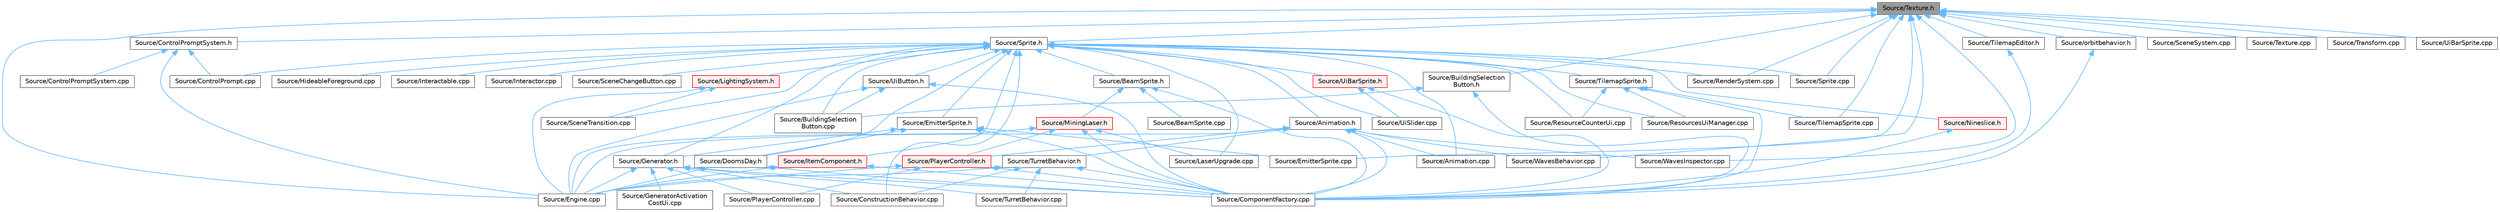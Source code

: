 digraph "Source/Texture.h"
{
 // LATEX_PDF_SIZE
  bgcolor="transparent";
  edge [fontname=Helvetica,fontsize=10,labelfontname=Helvetica,labelfontsize=10];
  node [fontname=Helvetica,fontsize=10,shape=box,height=0.2,width=0.4];
  Node1 [id="Node000001",label="Source/Texture.h",height=0.2,width=0.4,color="gray40", fillcolor="grey60", style="filled", fontcolor="black",tooltip="Header for the OpenGL texture wrapper."];
  Node1 -> Node2 [id="edge1_Node000001_Node000002",dir="back",color="steelblue1",style="solid",tooltip=" "];
  Node2 [id="Node000002",label="Source/BuildingSelection\lButton.h",height=0.2,width=0.4,color="grey40", fillcolor="white", style="filled",URL="$de/d78/BuildingSelectionButton_8h.html",tooltip="button that selects which building the ConstructionManager should place"];
  Node2 -> Node3 [id="edge2_Node000002_Node000003",dir="back",color="steelblue1",style="solid",tooltip=" "];
  Node3 [id="Node000003",label="Source/BuildingSelection\lButton.cpp",height=0.2,width=0.4,color="grey40", fillcolor="white", style="filled",URL="$db/d86/BuildingSelectionButton_8cpp.html",tooltip="button that selects which building the ConstructionManager should place"];
  Node2 -> Node4 [id="edge3_Node000002_Node000004",dir="back",color="steelblue1",style="solid",tooltip=" "];
  Node4 [id="Node000004",label="Source/ComponentFactory.cpp",height=0.2,width=0.4,color="grey40", fillcolor="white", style="filled",URL="$dc/def/ComponentFactory_8cpp.html",tooltip="Definitions for the component factory class."];
  Node1 -> Node5 [id="edge4_Node000001_Node000005",dir="back",color="steelblue1",style="solid",tooltip=" "];
  Node5 [id="Node000005",label="Source/ControlPromptSystem.h",height=0.2,width=0.4,color="grey40", fillcolor="white", style="filled",URL="$d5/db3/ControlPromptSystem_8h.html",tooltip="System that displays ControlPrompts from Actions."];
  Node5 -> Node6 [id="edge5_Node000005_Node000006",dir="back",color="steelblue1",style="solid",tooltip=" "];
  Node6 [id="Node000006",label="Source/ControlPrompt.cpp",height=0.2,width=0.4,color="grey40", fillcolor="white", style="filled",URL="$d2/d66/ControlPrompt_8cpp.html",tooltip="Displays a control prompt for an ActionReference."];
  Node5 -> Node7 [id="edge6_Node000005_Node000007",dir="back",color="steelblue1",style="solid",tooltip=" "];
  Node7 [id="Node000007",label="Source/ControlPromptSystem.cpp",height=0.2,width=0.4,color="grey40", fillcolor="white", style="filled",URL="$dd/d99/ControlPromptSystem_8cpp.html",tooltip="System that displays ControlPrompts from Actions."];
  Node5 -> Node8 [id="edge7_Node000005_Node000008",dir="back",color="steelblue1",style="solid",tooltip=" "];
  Node8 [id="Node000008",label="Source/Engine.cpp",height=0.2,width=0.4,color="grey40", fillcolor="white", style="filled",URL="$d6/d0c/Engine_8cpp.html",tooltip="Engine class."];
  Node1 -> Node9 [id="edge8_Node000001_Node000009",dir="back",color="steelblue1",style="solid",tooltip=" "];
  Node9 [id="Node000009",label="Source/EmitterSprite.cpp",height=0.2,width=0.4,color="grey40", fillcolor="white", style="filled",URL="$d7/de7/EmitterSprite_8cpp.html",tooltip="Renders particles using data from SSBO."];
  Node1 -> Node8 [id="edge9_Node000001_Node000008",dir="back",color="steelblue1",style="solid",tooltip=" "];
  Node1 -> Node10 [id="edge10_Node000001_Node000010",dir="back",color="steelblue1",style="solid",tooltip=" "];
  Node10 [id="Node000010",label="Source/RenderSystem.cpp",height=0.2,width=0.4,color="grey40", fillcolor="white", style="filled",URL="$db/daa/RenderSystem_8cpp.html",tooltip="System responsible for drawing sprites and basic shapes."];
  Node1 -> Node11 [id="edge11_Node000001_Node000011",dir="back",color="steelblue1",style="solid",tooltip=" "];
  Node11 [id="Node000011",label="Source/SceneSystem.cpp",height=0.2,width=0.4,color="grey40", fillcolor="white", style="filled",URL="$df/dce/SceneSystem_8cpp.html",tooltip="handles the process of resetting and changing scenes"];
  Node1 -> Node12 [id="edge12_Node000001_Node000012",dir="back",color="steelblue1",style="solid",tooltip=" "];
  Node12 [id="Node000012",label="Source/Sprite.cpp",height=0.2,width=0.4,color="grey40", fillcolor="white", style="filled",URL="$d0/dff/Sprite_8cpp.html",tooltip="Implementation of Sprite component."];
  Node1 -> Node13 [id="edge13_Node000001_Node000013",dir="back",color="steelblue1",style="solid",tooltip=" "];
  Node13 [id="Node000013",label="Source/Sprite.h",height=0.2,width=0.4,color="grey40", fillcolor="white", style="filled",URL="$d7/d31/Sprite_8h_source.html",tooltip=" "];
  Node13 -> Node14 [id="edge14_Node000013_Node000014",dir="back",color="steelblue1",style="solid",tooltip=" "];
  Node14 [id="Node000014",label="Source/Animation.cpp",height=0.2,width=0.4,color="grey40", fillcolor="white", style="filled",URL="$d3/da9/Animation_8cpp.html",tooltip="animation component implimentation"];
  Node13 -> Node15 [id="edge15_Node000013_Node000015",dir="back",color="steelblue1",style="solid",tooltip=" "];
  Node15 [id="Node000015",label="Source/Animation.h",height=0.2,width=0.4,color="grey40", fillcolor="white", style="filled",URL="$d2/d76/Animation_8h.html",tooltip="animation component class"];
  Node15 -> Node14 [id="edge16_Node000015_Node000014",dir="back",color="steelblue1",style="solid",tooltip=" "];
  Node15 -> Node4 [id="edge17_Node000015_Node000004",dir="back",color="steelblue1",style="solid",tooltip=" "];
  Node15 -> Node8 [id="edge18_Node000015_Node000008",dir="back",color="steelblue1",style="solid",tooltip=" "];
  Node15 -> Node16 [id="edge19_Node000015_Node000016",dir="back",color="steelblue1",style="solid",tooltip=" "];
  Node16 [id="Node000016",label="Source/PlayerController.h",height=0.2,width=0.4,color="red", fillcolor="#FFF0F0", style="filled",URL="$db/db4/PlayerController_8h.html",tooltip="PlayerController Behaviour Class."];
  Node16 -> Node4 [id="edge20_Node000016_Node000004",dir="back",color="steelblue1",style="solid",tooltip=" "];
  Node16 -> Node8 [id="edge21_Node000016_Node000008",dir="back",color="steelblue1",style="solid",tooltip=" "];
  Node16 -> Node19 [id="edge22_Node000016_Node000019",dir="back",color="steelblue1",style="solid",tooltip=" "];
  Node19 [id="Node000019",label="Source/PlayerController.cpp",height=0.2,width=0.4,color="grey40", fillcolor="white", style="filled",URL="$d3/d7e/PlayerController_8cpp.html",tooltip="PlayerController Behaviour Class."];
  Node15 -> Node20 [id="edge23_Node000015_Node000020",dir="back",color="steelblue1",style="solid",tooltip=" "];
  Node20 [id="Node000020",label="Source/TurretBehavior.h",height=0.2,width=0.4,color="grey40", fillcolor="white", style="filled",URL="$dc/df7/TurretBehavior_8h_source.html",tooltip=" "];
  Node20 -> Node4 [id="edge24_Node000020_Node000004",dir="back",color="steelblue1",style="solid",tooltip=" "];
  Node20 -> Node21 [id="edge25_Node000020_Node000021",dir="back",color="steelblue1",style="solid",tooltip=" "];
  Node21 [id="Node000021",label="Source/ConstructionBehavior.cpp",height=0.2,width=0.4,color="grey40", fillcolor="white", style="filled",URL="$d7/ded/ConstructionBehavior_8cpp.html",tooltip="handles the construction of towers and modification of terrain"];
  Node20 -> Node8 [id="edge26_Node000020_Node000008",dir="back",color="steelblue1",style="solid",tooltip=" "];
  Node20 -> Node22 [id="edge27_Node000020_Node000022",dir="back",color="steelblue1",style="solid",tooltip=" "];
  Node22 [id="Node000022",label="Source/TurretBehavior.cpp",height=0.2,width=0.4,color="grey40", fillcolor="white", style="filled",URL="$dc/d0a/TurretBehavior_8cpp.html",tooltip="Behavior Compenent for Basic Turret"];
  Node15 -> Node23 [id="edge28_Node000015_Node000023",dir="back",color="steelblue1",style="solid",tooltip=" "];
  Node23 [id="Node000023",label="Source/WavesBehavior.cpp",height=0.2,width=0.4,color="grey40", fillcolor="white", style="filled",URL="$db/d72/WavesBehavior_8cpp.html",tooltip="Definitions for wave and spawning behavior."];
  Node15 -> Node24 [id="edge29_Node000015_Node000024",dir="back",color="steelblue1",style="solid",tooltip=" "];
  Node24 [id="Node000024",label="Source/WavesInspector.cpp",height=0.2,width=0.4,color="grey40", fillcolor="white", style="filled",URL="$d2/d6b/WavesInspector_8cpp.html",tooltip="Definitions for wave and spawning editing in game."];
  Node13 -> Node25 [id="edge30_Node000013_Node000025",dir="back",color="steelblue1",style="solid",tooltip=" "];
  Node25 [id="Node000025",label="Source/BeamSprite.h",height=0.2,width=0.4,color="grey40", fillcolor="white", style="filled",URL="$d3/d14/BeamSprite_8h.html",tooltip="Sprite that renders a beam with a scrollable texture."];
  Node25 -> Node26 [id="edge31_Node000025_Node000026",dir="back",color="steelblue1",style="solid",tooltip=" "];
  Node26 [id="Node000026",label="Source/BeamSprite.cpp",height=0.2,width=0.4,color="grey40", fillcolor="white", style="filled",URL="$d3/d8c/BeamSprite_8cpp.html",tooltip="Sprite that renders a beam with a scrollable texture."];
  Node25 -> Node4 [id="edge32_Node000025_Node000004",dir="back",color="steelblue1",style="solid",tooltip=" "];
  Node25 -> Node27 [id="edge33_Node000025_Node000027",dir="back",color="steelblue1",style="solid",tooltip=" "];
  Node27 [id="Node000027",label="Source/MiningLaser.h",height=0.2,width=0.4,color="red", fillcolor="#FFF0F0", style="filled",URL="$da/d13/MiningLaser_8h.html",tooltip="Digging laser controllable by an entity."];
  Node27 -> Node4 [id="edge34_Node000027_Node000004",dir="back",color="steelblue1",style="solid",tooltip=" "];
  Node27 -> Node8 [id="edge35_Node000027_Node000008",dir="back",color="steelblue1",style="solid",tooltip=" "];
  Node27 -> Node28 [id="edge36_Node000027_Node000028",dir="back",color="steelblue1",style="solid",tooltip=" "];
  Node28 [id="Node000028",label="Source/LaserUpgrade.cpp",height=0.2,width=0.4,color="grey40", fillcolor="white", style="filled",URL="$df/db1/LaserUpgrade_8cpp.html",tooltip="collectable upgrade to the player's MiningLaser"];
  Node27 -> Node16 [id="edge37_Node000027_Node000016",dir="back",color="steelblue1",style="solid",tooltip=" "];
  Node13 -> Node3 [id="edge38_Node000013_Node000003",dir="back",color="steelblue1",style="solid",tooltip=" "];
  Node13 -> Node21 [id="edge39_Node000013_Node000021",dir="back",color="steelblue1",style="solid",tooltip=" "];
  Node13 -> Node6 [id="edge40_Node000013_Node000006",dir="back",color="steelblue1",style="solid",tooltip=" "];
  Node13 -> Node30 [id="edge41_Node000013_Node000030",dir="back",color="steelblue1",style="solid",tooltip=" "];
  Node30 [id="Node000030",label="Source/DoomsDay.h",height=0.2,width=0.4,color="grey40", fillcolor="white", style="filled",URL="$de/d36/DoomsDay_8h_source.html",tooltip=" "];
  Node30 -> Node4 [id="edge42_Node000030_Node000004",dir="back",color="steelblue1",style="solid",tooltip=" "];
  Node30 -> Node8 [id="edge43_Node000030_Node000008",dir="back",color="steelblue1",style="solid",tooltip=" "];
  Node13 -> Node31 [id="edge44_Node000013_Node000031",dir="back",color="steelblue1",style="solid",tooltip=" "];
  Node31 [id="Node000031",label="Source/EmitterSprite.h",height=0.2,width=0.4,color="grey40", fillcolor="white", style="filled",URL="$d3/d81/EmitterSprite_8h.html",tooltip="Renders particles using data from SSBO."];
  Node31 -> Node4 [id="edge45_Node000031_Node000004",dir="back",color="steelblue1",style="solid",tooltip=" "];
  Node31 -> Node30 [id="edge46_Node000031_Node000030",dir="back",color="steelblue1",style="solid",tooltip=" "];
  Node31 -> Node9 [id="edge47_Node000031_Node000009",dir="back",color="steelblue1",style="solid",tooltip=" "];
  Node31 -> Node32 [id="edge48_Node000031_Node000032",dir="back",color="steelblue1",style="solid",tooltip=" "];
  Node32 [id="Node000032",label="Source/Generator.h",height=0.2,width=0.4,color="grey40", fillcolor="white", style="filled",URL="$d9/d12/Generator_8h_source.html",tooltip=" "];
  Node32 -> Node4 [id="edge49_Node000032_Node000004",dir="back",color="steelblue1",style="solid",tooltip=" "];
  Node32 -> Node21 [id="edge50_Node000032_Node000021",dir="back",color="steelblue1",style="solid",tooltip=" "];
  Node32 -> Node8 [id="edge51_Node000032_Node000008",dir="back",color="steelblue1",style="solid",tooltip=" "];
  Node32 -> Node33 [id="edge52_Node000032_Node000033",dir="back",color="steelblue1",style="solid",tooltip=" "];
  Node33 [id="Node000033",label="Source/GeneratorActivation\lCostUi.cpp",height=0.2,width=0.4,color="grey40", fillcolor="white", style="filled",URL="$de/df8/GeneratorActivationCostUi_8cpp.html",tooltip="displays the costs of activating generators"];
  Node32 -> Node19 [id="edge53_Node000032_Node000019",dir="back",color="steelblue1",style="solid",tooltip=" "];
  Node32 -> Node22 [id="edge54_Node000032_Node000022",dir="back",color="steelblue1",style="solid",tooltip=" "];
  Node13 -> Node32 [id="edge55_Node000013_Node000032",dir="back",color="steelblue1",style="solid",tooltip=" "];
  Node13 -> Node34 [id="edge56_Node000013_Node000034",dir="back",color="steelblue1",style="solid",tooltip=" "];
  Node34 [id="Node000034",label="Source/HideableForeground.cpp",height=0.2,width=0.4,color="grey40", fillcolor="white", style="filled",URL="$da/da6/HideableForeground_8cpp.html",tooltip="Component that hides an attached Sprite when it overlaps something."];
  Node13 -> Node35 [id="edge57_Node000013_Node000035",dir="back",color="steelblue1",style="solid",tooltip=" "];
  Node35 [id="Node000035",label="Source/Interactable.cpp",height=0.2,width=0.4,color="grey40", fillcolor="white", style="filled",URL="$dc/dab/Interactable_8cpp.html",tooltip="Component which can be interacted with by pressing a button when nearby."];
  Node13 -> Node36 [id="edge58_Node000013_Node000036",dir="back",color="steelblue1",style="solid",tooltip=" "];
  Node36 [id="Node000036",label="Source/Interactor.cpp",height=0.2,width=0.4,color="grey40", fillcolor="white", style="filled",URL="$de/de6/Interactor_8cpp.html",tooltip="Behavior that can interact with nearby Interactable Components."];
  Node13 -> Node37 [id="edge59_Node000013_Node000037",dir="back",color="steelblue1",style="solid",tooltip=" "];
  Node37 [id="Node000037",label="Source/ItemComponent.h",height=0.2,width=0.4,color="red", fillcolor="#FFF0F0", style="filled",URL="$d0/d5d/ItemComponent_8h.html",tooltip="Item in the world that can be picked up."];
  Node37 -> Node4 [id="edge60_Node000037_Node000004",dir="back",color="steelblue1",style="solid",tooltip=" "];
  Node37 -> Node8 [id="edge61_Node000037_Node000008",dir="back",color="steelblue1",style="solid",tooltip=" "];
  Node13 -> Node28 [id="edge62_Node000013_Node000028",dir="back",color="steelblue1",style="solid",tooltip=" "];
  Node13 -> Node40 [id="edge63_Node000013_Node000040",dir="back",color="steelblue1",style="solid",tooltip=" "];
  Node40 [id="Node000040",label="Source/LightingSystem.h",height=0.2,width=0.4,color="red", fillcolor="#FFF0F0", style="filled",URL="$d4/dbd/LightingSystem_8h.html",tooltip="Lighting system interface."];
  Node40 -> Node8 [id="edge64_Node000040_Node000008",dir="back",color="steelblue1",style="solid",tooltip=" "];
  Node40 -> Node43 [id="edge65_Node000040_Node000043",dir="back",color="steelblue1",style="solid",tooltip=" "];
  Node43 [id="Node000043",label="Source/SceneTransition.cpp",height=0.2,width=0.4,color="grey40", fillcolor="white", style="filled",URL="$d3/dfb/SceneTransition_8cpp.html",tooltip="fades a texture out and in when transitioning between scenes"];
  Node13 -> Node44 [id="edge66_Node000013_Node000044",dir="back",color="steelblue1",style="solid",tooltip=" "];
  Node44 [id="Node000044",label="Source/Nineslice.h",height=0.2,width=0.4,color="red", fillcolor="#FFF0F0", style="filled",URL="$d7/d6b/Nineslice_8h.html",tooltip="sprite that renders a nineslice"];
  Node44 -> Node4 [id="edge67_Node000044_Node000004",dir="back",color="steelblue1",style="solid",tooltip=" "];
  Node13 -> Node10 [id="edge68_Node000013_Node000010",dir="back",color="steelblue1",style="solid",tooltip=" "];
  Node13 -> Node46 [id="edge69_Node000013_Node000046",dir="back",color="steelblue1",style="solid",tooltip=" "];
  Node46 [id="Node000046",label="Source/ResourceCounterUi.cpp",height=0.2,width=0.4,color="grey40", fillcolor="white", style="filled",URL="$d9/dfa/ResourceCounterUi_8cpp.html",tooltip="Ui Component that displays a resource sprite and a count."];
  Node13 -> Node47 [id="edge70_Node000013_Node000047",dir="back",color="steelblue1",style="solid",tooltip=" "];
  Node47 [id="Node000047",label="Source/ResourcesUiManager.cpp",height=0.2,width=0.4,color="grey40", fillcolor="white", style="filled",URL="$dd/d79/ResourcesUiManager_8cpp.html",tooltip="Component that manages the UI for displaying what resources a player currently has."];
  Node13 -> Node48 [id="edge71_Node000013_Node000048",dir="back",color="steelblue1",style="solid",tooltip=" "];
  Node48 [id="Node000048",label="Source/SceneChangeButton.cpp",height=0.2,width=0.4,color="grey40", fillcolor="white", style="filled",URL="$d0/d70/SceneChangeButton_8cpp.html",tooltip="Component that changes the scene when clicked."];
  Node13 -> Node43 [id="edge72_Node000013_Node000043",dir="back",color="steelblue1",style="solid",tooltip=" "];
  Node13 -> Node12 [id="edge73_Node000013_Node000012",dir="back",color="steelblue1",style="solid",tooltip=" "];
  Node13 -> Node49 [id="edge74_Node000013_Node000049",dir="back",color="steelblue1",style="solid",tooltip=" "];
  Node49 [id="Node000049",label="Source/TilemapSprite.h",height=0.2,width=0.4,color="grey40", fillcolor="white", style="filled",URL="$da/d48/TilemapSprite_8h.html",tooltip="A version of Sprite specifically for rendering tiles."];
  Node49 -> Node4 [id="edge75_Node000049_Node000004",dir="back",color="steelblue1",style="solid",tooltip=" "];
  Node49 -> Node46 [id="edge76_Node000049_Node000046",dir="back",color="steelblue1",style="solid",tooltip=" "];
  Node49 -> Node47 [id="edge77_Node000049_Node000047",dir="back",color="steelblue1",style="solid",tooltip=" "];
  Node49 -> Node50 [id="edge78_Node000049_Node000050",dir="back",color="steelblue1",style="solid",tooltip=" "];
  Node50 [id="Node000050",label="Source/TilemapSprite.cpp",height=0.2,width=0.4,color="grey40", fillcolor="white", style="filled",URL="$d1/d91/TilemapSprite_8cpp.html",tooltip="A version of Sprite specifically for rendering tiles."];
  Node13 -> Node51 [id="edge79_Node000013_Node000051",dir="back",color="steelblue1",style="solid",tooltip=" "];
  Node51 [id="Node000051",label="Source/UiBarSprite.h",height=0.2,width=0.4,color="red", fillcolor="#FFF0F0", style="filled",URL="$df/d1f/UiBarSprite_8h.html",tooltip="sprite that renders a ui bar"];
  Node51 -> Node4 [id="edge80_Node000051_Node000004",dir="back",color="steelblue1",style="solid",tooltip=" "];
  Node51 -> Node54 [id="edge81_Node000051_Node000054",dir="back",color="steelblue1",style="solid",tooltip=" "];
  Node54 [id="Node000054",label="Source/UiSlider.cpp",height=0.2,width=0.4,color="grey40", fillcolor="white", style="filled",URL="$d7/d90/UiSlider_8cpp.html",tooltip="Ui Slider component."];
  Node13 -> Node55 [id="edge82_Node000013_Node000055",dir="back",color="steelblue1",style="solid",tooltip=" "];
  Node55 [id="Node000055",label="Source/UiButton.h",height=0.2,width=0.4,color="grey40", fillcolor="white", style="filled",URL="$db/d83/UiButton_8h.html",tooltip="Ui Button that sends an event when clicked."];
  Node55 -> Node3 [id="edge83_Node000055_Node000003",dir="back",color="steelblue1",style="solid",tooltip=" "];
  Node55 -> Node4 [id="edge84_Node000055_Node000004",dir="back",color="steelblue1",style="solid",tooltip=" "];
  Node55 -> Node8 [id="edge85_Node000055_Node000008",dir="back",color="steelblue1",style="solid",tooltip=" "];
  Node13 -> Node54 [id="edge86_Node000013_Node000054",dir="back",color="steelblue1",style="solid",tooltip=" "];
  Node1 -> Node56 [id="edge87_Node000001_Node000056",dir="back",color="steelblue1",style="solid",tooltip=" "];
  Node56 [id="Node000056",label="Source/Texture.cpp",height=0.2,width=0.4,color="grey40", fillcolor="white", style="filled",URL="$d5/d87/Texture_8cpp.html",tooltip="Wrapper/manager for OpenGL texture."];
  Node1 -> Node57 [id="edge88_Node000001_Node000057",dir="back",color="steelblue1",style="solid",tooltip=" "];
  Node57 [id="Node000057",label="Source/TilemapEditor.h",height=0.2,width=0.4,color="grey40", fillcolor="white", style="filled",URL="$d3/da4/TilemapEditor_8h.html",tooltip="Component that allows direct editing of a Tilemap."];
  Node57 -> Node4 [id="edge89_Node000057_Node000004",dir="back",color="steelblue1",style="solid",tooltip=" "];
  Node1 -> Node50 [id="edge90_Node000001_Node000050",dir="back",color="steelblue1",style="solid",tooltip=" "];
  Node1 -> Node58 [id="edge91_Node000001_Node000058",dir="back",color="steelblue1",style="solid",tooltip=" "];
  Node58 [id="Node000058",label="Source/Transform.cpp",height=0.2,width=0.4,color="grey40", fillcolor="white", style="filled",URL="$d0/d59/Transform_8cpp.html",tooltip="Function definitions for the Transform class."];
  Node1 -> Node59 [id="edge92_Node000001_Node000059",dir="back",color="steelblue1",style="solid",tooltip=" "];
  Node59 [id="Node000059",label="Source/UiBarSprite.cpp",height=0.2,width=0.4,color="grey40", fillcolor="white", style="filled",URL="$df/dda/UiBarSprite_8cpp.html",tooltip="sprite that renders a ui bar"];
  Node1 -> Node23 [id="edge93_Node000001_Node000023",dir="back",color="steelblue1",style="solid",tooltip=" "];
  Node1 -> Node24 [id="edge94_Node000001_Node000024",dir="back",color="steelblue1",style="solid",tooltip=" "];
  Node1 -> Node60 [id="edge95_Node000001_Node000060",dir="back",color="steelblue1",style="solid",tooltip=" "];
  Node60 [id="Node000060",label="Source/orbitbehavior.h",height=0.2,width=0.4,color="grey40", fillcolor="white", style="filled",URL="$dc/dfe/orbitbehavior_8h_source.html",tooltip=" "];
  Node60 -> Node4 [id="edge96_Node000060_Node000004",dir="back",color="steelblue1",style="solid",tooltip=" "];
}
